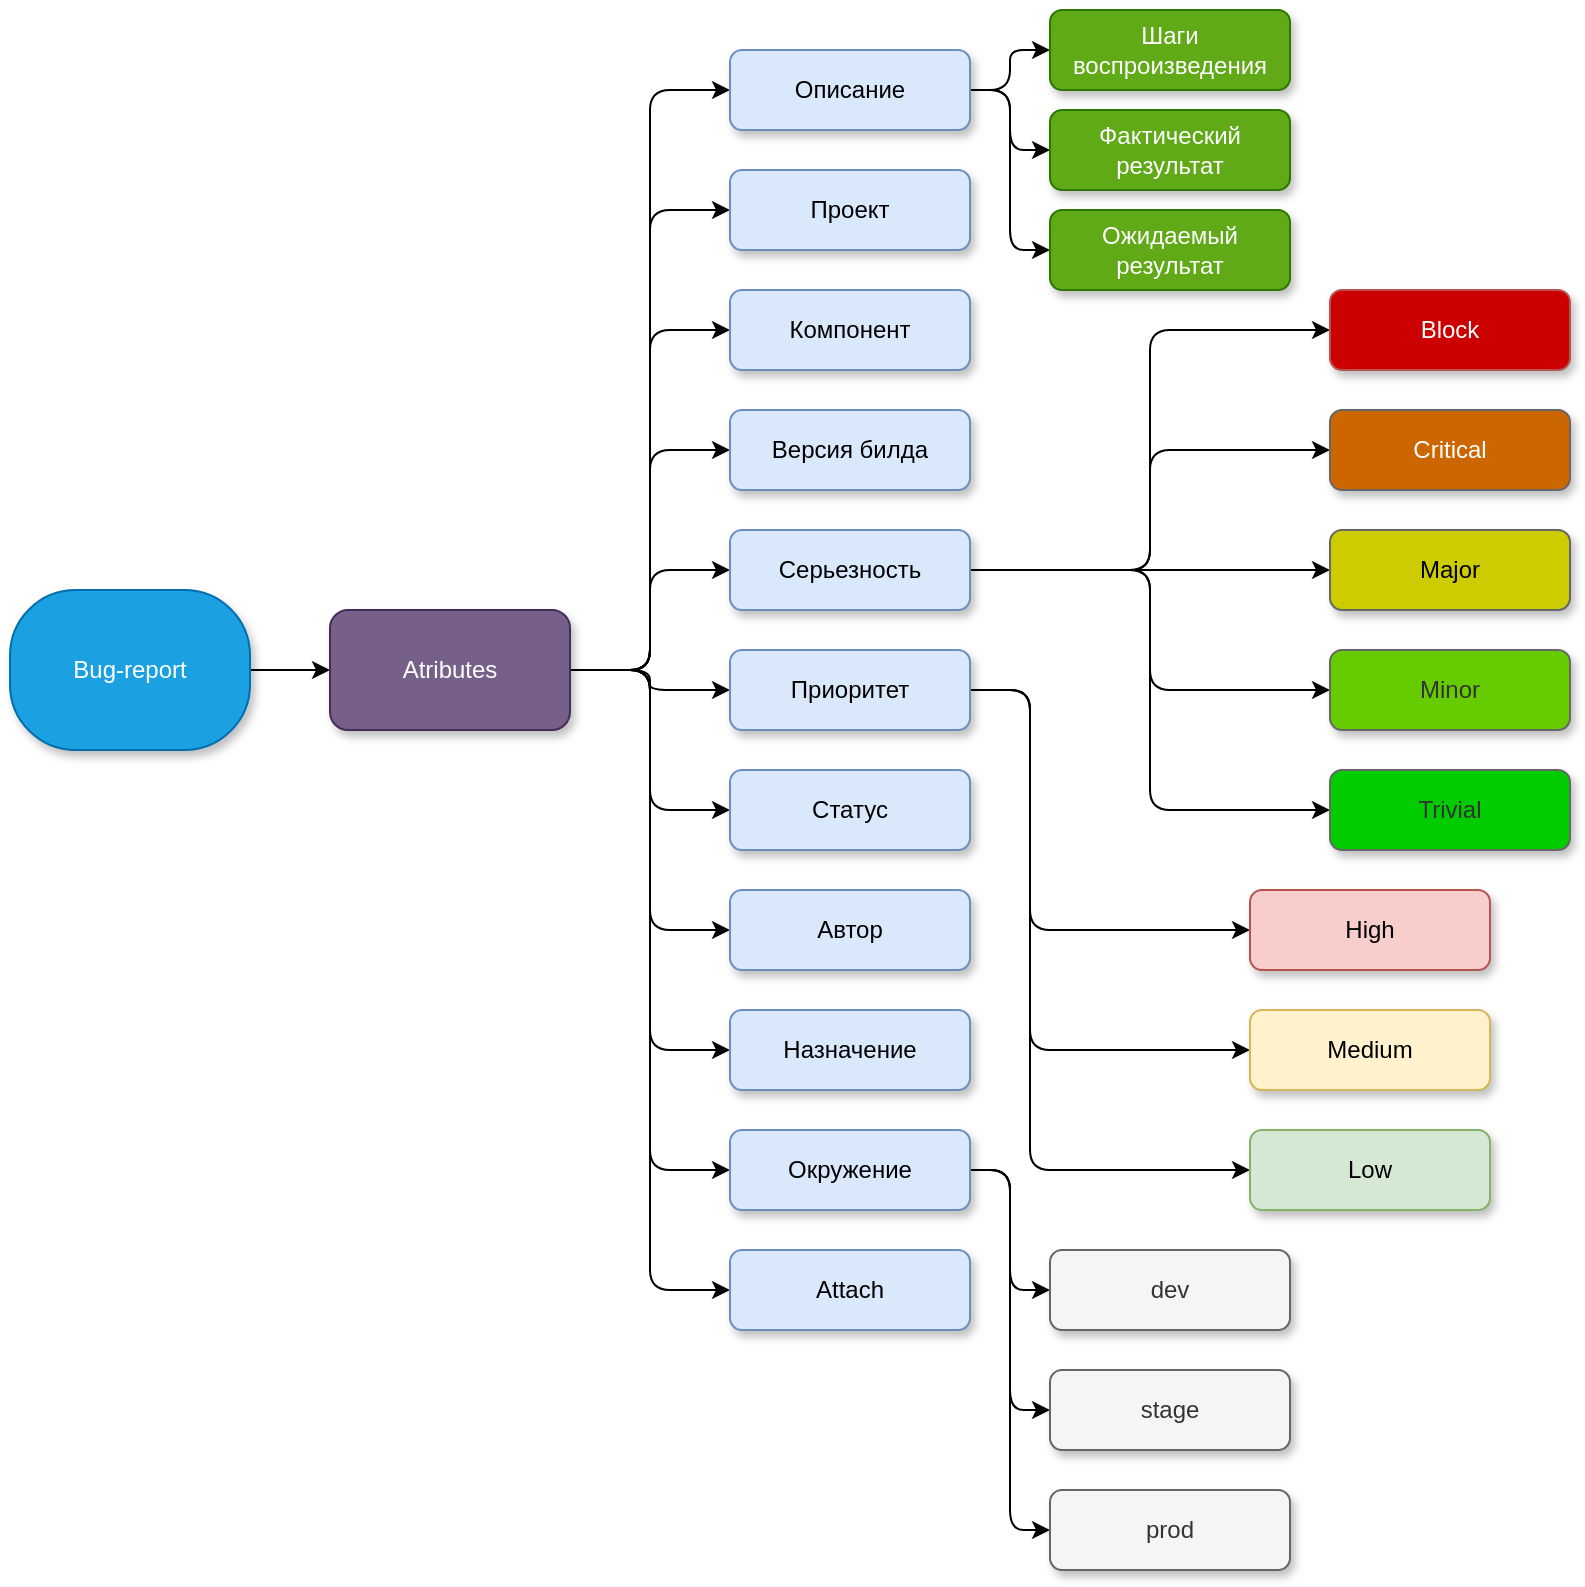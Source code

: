 <mxfile version="20.2.3" type="github">
  <diagram id="PwaycG9e8hwa_ibQjAQe" name="Page-1">
    <mxGraphModel dx="724" dy="430" grid="1" gridSize="10" guides="1" tooltips="1" connect="1" arrows="1" fold="1" page="1" pageScale="1" pageWidth="850" pageHeight="1100" math="0" shadow="0">
      <root>
        <mxCell id="0" />
        <mxCell id="1" parent="0" />
        <mxCell id="Iofj13ZAmB7hJdFe1dr8-12" value="" style="edgeStyle=orthogonalEdgeStyle;rounded=0;orthogonalLoop=1;jettySize=auto;html=1;" parent="1" source="Iofj13ZAmB7hJdFe1dr8-1" target="Iofj13ZAmB7hJdFe1dr8-2" edge="1">
          <mxGeometry relative="1" as="geometry" />
        </mxCell>
        <mxCell id="Iofj13ZAmB7hJdFe1dr8-1" value="Bug-report" style="rounded=1;whiteSpace=wrap;html=1;shadow=1;arcSize=41;fillColor=#1ba1e2;fontColor=#ffffff;strokeColor=#006EAF;" parent="1" vertex="1">
          <mxGeometry x="40" y="310" width="120" height="80" as="geometry" />
        </mxCell>
        <mxCell id="Iofj13ZAmB7hJdFe1dr8-13" value="" style="edgeStyle=orthogonalEdgeStyle;rounded=1;orthogonalLoop=1;jettySize=auto;html=1;" parent="1" source="Iofj13ZAmB7hJdFe1dr8-2" target="Iofj13ZAmB7hJdFe1dr8-6" edge="1">
          <mxGeometry relative="1" as="geometry">
            <Array as="points">
              <mxPoint x="360" y="350" />
              <mxPoint x="360" y="240" />
            </Array>
          </mxGeometry>
        </mxCell>
        <mxCell id="Iofj13ZAmB7hJdFe1dr8-14" style="edgeStyle=orthogonalEdgeStyle;rounded=1;orthogonalLoop=1;jettySize=auto;html=1;entryX=0;entryY=0.5;entryDx=0;entryDy=0;" parent="1" source="Iofj13ZAmB7hJdFe1dr8-2" target="Iofj13ZAmB7hJdFe1dr8-5" edge="1">
          <mxGeometry relative="1" as="geometry" />
        </mxCell>
        <mxCell id="Iofj13ZAmB7hJdFe1dr8-15" style="edgeStyle=orthogonalEdgeStyle;rounded=1;orthogonalLoop=1;jettySize=auto;html=1;entryX=0;entryY=0.5;entryDx=0;entryDy=0;" parent="1" source="Iofj13ZAmB7hJdFe1dr8-2" target="Iofj13ZAmB7hJdFe1dr8-4" edge="1">
          <mxGeometry relative="1" as="geometry" />
        </mxCell>
        <mxCell id="Iofj13ZAmB7hJdFe1dr8-16" style="edgeStyle=orthogonalEdgeStyle;rounded=1;orthogonalLoop=1;jettySize=auto;html=1;entryX=0;entryY=0.5;entryDx=0;entryDy=0;" parent="1" source="Iofj13ZAmB7hJdFe1dr8-2" target="Iofj13ZAmB7hJdFe1dr8-3" edge="1">
          <mxGeometry relative="1" as="geometry" />
        </mxCell>
        <mxCell id="Iofj13ZAmB7hJdFe1dr8-17" style="edgeStyle=orthogonalEdgeStyle;rounded=1;orthogonalLoop=1;jettySize=auto;html=1;entryX=0;entryY=0.5;entryDx=0;entryDy=0;" parent="1" source="Iofj13ZAmB7hJdFe1dr8-2" target="Iofj13ZAmB7hJdFe1dr8-7" edge="1">
          <mxGeometry relative="1" as="geometry" />
        </mxCell>
        <mxCell id="Iofj13ZAmB7hJdFe1dr8-18" style="edgeStyle=orthogonalEdgeStyle;rounded=1;orthogonalLoop=1;jettySize=auto;html=1;entryX=0;entryY=0.5;entryDx=0;entryDy=0;" parent="1" source="Iofj13ZAmB7hJdFe1dr8-2" target="Iofj13ZAmB7hJdFe1dr8-8" edge="1">
          <mxGeometry relative="1" as="geometry" />
        </mxCell>
        <mxCell id="Iofj13ZAmB7hJdFe1dr8-19" style="edgeStyle=orthogonalEdgeStyle;rounded=1;orthogonalLoop=1;jettySize=auto;html=1;entryX=0;entryY=0.5;entryDx=0;entryDy=0;" parent="1" source="Iofj13ZAmB7hJdFe1dr8-2" target="Iofj13ZAmB7hJdFe1dr8-9" edge="1">
          <mxGeometry relative="1" as="geometry" />
        </mxCell>
        <mxCell id="Iofj13ZAmB7hJdFe1dr8-20" style="edgeStyle=orthogonalEdgeStyle;rounded=1;orthogonalLoop=1;jettySize=auto;html=1;entryX=0;entryY=0.5;entryDx=0;entryDy=0;" parent="1" source="Iofj13ZAmB7hJdFe1dr8-2" target="Iofj13ZAmB7hJdFe1dr8-10" edge="1">
          <mxGeometry relative="1" as="geometry" />
        </mxCell>
        <mxCell id="Iofj13ZAmB7hJdFe1dr8-21" style="edgeStyle=orthogonalEdgeStyle;rounded=1;orthogonalLoop=1;jettySize=auto;html=1;entryX=0;entryY=0.5;entryDx=0;entryDy=0;" parent="1" source="Iofj13ZAmB7hJdFe1dr8-2" target="Iofj13ZAmB7hJdFe1dr8-11" edge="1">
          <mxGeometry relative="1" as="geometry" />
        </mxCell>
        <mxCell id="OJ9fKmHk2jR5fjMVKt0d-2" style="edgeStyle=orthogonalEdgeStyle;rounded=1;orthogonalLoop=1;jettySize=auto;html=1;entryX=0;entryY=0.5;entryDx=0;entryDy=0;" edge="1" parent="1" source="Iofj13ZAmB7hJdFe1dr8-2" target="OJ9fKmHk2jR5fjMVKt0d-1">
          <mxGeometry relative="1" as="geometry" />
        </mxCell>
        <mxCell id="OJ9fKmHk2jR5fjMVKt0d-18" style="edgeStyle=orthogonalEdgeStyle;rounded=1;orthogonalLoop=1;jettySize=auto;html=1;entryX=0;entryY=0.5;entryDx=0;entryDy=0;" edge="1" parent="1" source="Iofj13ZAmB7hJdFe1dr8-2" target="OJ9fKmHk2jR5fjMVKt0d-17">
          <mxGeometry relative="1" as="geometry" />
        </mxCell>
        <mxCell id="Iofj13ZAmB7hJdFe1dr8-2" value="Atributes" style="rounded=1;whiteSpace=wrap;html=1;shadow=1;fillColor=#76608a;fontColor=#ffffff;strokeColor=#432D57;" parent="1" vertex="1">
          <mxGeometry x="200" y="320" width="120" height="60" as="geometry" />
        </mxCell>
        <mxCell id="OJ9fKmHk2jR5fjMVKt0d-12" style="edgeStyle=orthogonalEdgeStyle;rounded=1;orthogonalLoop=1;jettySize=auto;html=1;entryX=0;entryY=0.5;entryDx=0;entryDy=0;" edge="1" parent="1" source="Iofj13ZAmB7hJdFe1dr8-3" target="OJ9fKmHk2jR5fjMVKt0d-9">
          <mxGeometry relative="1" as="geometry" />
        </mxCell>
        <mxCell id="OJ9fKmHk2jR5fjMVKt0d-13" style="edgeStyle=orthogonalEdgeStyle;rounded=1;orthogonalLoop=1;jettySize=auto;html=1;entryX=0;entryY=0.5;entryDx=0;entryDy=0;" edge="1" parent="1" source="Iofj13ZAmB7hJdFe1dr8-3" target="OJ9fKmHk2jR5fjMVKt0d-10">
          <mxGeometry relative="1" as="geometry" />
        </mxCell>
        <mxCell id="OJ9fKmHk2jR5fjMVKt0d-16" style="edgeStyle=orthogonalEdgeStyle;rounded=1;orthogonalLoop=1;jettySize=auto;html=1;entryX=0;entryY=0.5;entryDx=0;entryDy=0;" edge="1" parent="1" source="Iofj13ZAmB7hJdFe1dr8-3" target="OJ9fKmHk2jR5fjMVKt0d-15">
          <mxGeometry relative="1" as="geometry" />
        </mxCell>
        <mxCell id="Iofj13ZAmB7hJdFe1dr8-3" value="Описание" style="rounded=1;whiteSpace=wrap;html=1;fillColor=#dae8fc;strokeColor=#6c8ebf;shadow=1;" parent="1" vertex="1">
          <mxGeometry x="400" y="40" width="120" height="40" as="geometry" />
        </mxCell>
        <mxCell id="Iofj13ZAmB7hJdFe1dr8-4" value="Проект" style="rounded=1;whiteSpace=wrap;html=1;fillColor=#dae8fc;strokeColor=#6c8ebf;shadow=1;" parent="1" vertex="1">
          <mxGeometry x="400" y="100" width="120" height="40" as="geometry" />
        </mxCell>
        <mxCell id="Iofj13ZAmB7hJdFe1dr8-5" value="Компонент" style="rounded=1;whiteSpace=wrap;html=1;fillColor=#dae8fc;strokeColor=#6c8ebf;shadow=1;" parent="1" vertex="1">
          <mxGeometry x="400" y="160" width="120" height="40" as="geometry" />
        </mxCell>
        <mxCell id="Iofj13ZAmB7hJdFe1dr8-6" value="Версия билда" style="rounded=1;whiteSpace=wrap;html=1;fillColor=#dae8fc;strokeColor=#6c8ebf;shadow=1;" parent="1" vertex="1">
          <mxGeometry x="400" y="220" width="120" height="40" as="geometry" />
        </mxCell>
        <mxCell id="Iofj13ZAmB7hJdFe1dr8-26" style="edgeStyle=orthogonalEdgeStyle;rounded=1;orthogonalLoop=1;jettySize=auto;html=1;entryX=0;entryY=0.5;entryDx=0;entryDy=0;" parent="1" source="Iofj13ZAmB7hJdFe1dr8-7" target="Iofj13ZAmB7hJdFe1dr8-22" edge="1">
          <mxGeometry relative="1" as="geometry" />
        </mxCell>
        <mxCell id="Iofj13ZAmB7hJdFe1dr8-27" style="edgeStyle=orthogonalEdgeStyle;rounded=1;orthogonalLoop=1;jettySize=auto;html=1;entryX=0;entryY=0.5;entryDx=0;entryDy=0;" parent="1" source="Iofj13ZAmB7hJdFe1dr8-7" target="Iofj13ZAmB7hJdFe1dr8-23" edge="1">
          <mxGeometry relative="1" as="geometry" />
        </mxCell>
        <mxCell id="Iofj13ZAmB7hJdFe1dr8-28" style="edgeStyle=orthogonalEdgeStyle;rounded=1;orthogonalLoop=1;jettySize=auto;html=1;entryX=0;entryY=0.5;entryDx=0;entryDy=0;" parent="1" source="Iofj13ZAmB7hJdFe1dr8-7" target="Iofj13ZAmB7hJdFe1dr8-24" edge="1">
          <mxGeometry relative="1" as="geometry" />
        </mxCell>
        <mxCell id="Iofj13ZAmB7hJdFe1dr8-29" style="edgeStyle=orthogonalEdgeStyle;rounded=1;orthogonalLoop=1;jettySize=auto;html=1;entryX=0;entryY=0.5;entryDx=0;entryDy=0;" parent="1" source="Iofj13ZAmB7hJdFe1dr8-7" target="Iofj13ZAmB7hJdFe1dr8-25" edge="1">
          <mxGeometry relative="1" as="geometry" />
        </mxCell>
        <mxCell id="Iofj13ZAmB7hJdFe1dr8-38" style="edgeStyle=orthogonalEdgeStyle;rounded=1;orthogonalLoop=1;jettySize=auto;html=1;entryX=0;entryY=0.5;entryDx=0;entryDy=0;" parent="1" source="Iofj13ZAmB7hJdFe1dr8-7" target="Iofj13ZAmB7hJdFe1dr8-30" edge="1">
          <mxGeometry relative="1" as="geometry" />
        </mxCell>
        <mxCell id="Iofj13ZAmB7hJdFe1dr8-7" value="Серьезность" style="rounded=1;whiteSpace=wrap;html=1;fillColor=#dae8fc;strokeColor=#6c8ebf;shadow=1;" parent="1" vertex="1">
          <mxGeometry x="400" y="280" width="120" height="40" as="geometry" />
        </mxCell>
        <mxCell id="Iofj13ZAmB7hJdFe1dr8-40" style="edgeStyle=orthogonalEdgeStyle;rounded=1;orthogonalLoop=1;jettySize=auto;html=1;entryX=0;entryY=0.5;entryDx=0;entryDy=0;shadow=0;" parent="1" source="Iofj13ZAmB7hJdFe1dr8-8" target="Iofj13ZAmB7hJdFe1dr8-31" edge="1">
          <mxGeometry relative="1" as="geometry">
            <Array as="points">
              <mxPoint x="550" y="360" />
              <mxPoint x="550" y="480" />
            </Array>
          </mxGeometry>
        </mxCell>
        <mxCell id="Iofj13ZAmB7hJdFe1dr8-41" style="edgeStyle=orthogonalEdgeStyle;rounded=1;orthogonalLoop=1;jettySize=auto;html=1;entryX=0;entryY=0.5;entryDx=0;entryDy=0;shadow=0;" parent="1" source="Iofj13ZAmB7hJdFe1dr8-8" target="Iofj13ZAmB7hJdFe1dr8-32" edge="1">
          <mxGeometry relative="1" as="geometry">
            <Array as="points">
              <mxPoint x="550" y="360" />
              <mxPoint x="550" y="540" />
            </Array>
          </mxGeometry>
        </mxCell>
        <mxCell id="Iofj13ZAmB7hJdFe1dr8-42" style="edgeStyle=orthogonalEdgeStyle;rounded=1;orthogonalLoop=1;jettySize=auto;html=1;entryX=0;entryY=0.5;entryDx=0;entryDy=0;shadow=0;" parent="1" source="Iofj13ZAmB7hJdFe1dr8-8" target="Iofj13ZAmB7hJdFe1dr8-33" edge="1">
          <mxGeometry relative="1" as="geometry">
            <Array as="points">
              <mxPoint x="550" y="360" />
              <mxPoint x="550" y="600" />
            </Array>
          </mxGeometry>
        </mxCell>
        <mxCell id="Iofj13ZAmB7hJdFe1dr8-8" value="Приоритет" style="rounded=1;whiteSpace=wrap;html=1;fillColor=#dae8fc;strokeColor=#6c8ebf;shadow=1;" parent="1" vertex="1">
          <mxGeometry x="400" y="340" width="120" height="40" as="geometry" />
        </mxCell>
        <mxCell id="Iofj13ZAmB7hJdFe1dr8-9" value="Статус" style="rounded=1;whiteSpace=wrap;html=1;fillColor=#dae8fc;strokeColor=#6c8ebf;shadow=1;" parent="1" vertex="1">
          <mxGeometry x="400" y="400" width="120" height="40" as="geometry" />
        </mxCell>
        <mxCell id="Iofj13ZAmB7hJdFe1dr8-10" value="Автор" style="rounded=1;whiteSpace=wrap;html=1;fillColor=#dae8fc;strokeColor=#6c8ebf;shadow=1;" parent="1" vertex="1">
          <mxGeometry x="400" y="460" width="120" height="40" as="geometry" />
        </mxCell>
        <mxCell id="Iofj13ZAmB7hJdFe1dr8-11" value="Назначение" style="rounded=1;whiteSpace=wrap;html=1;fillColor=#dae8fc;strokeColor=#6c8ebf;shadow=1;" parent="1" vertex="1">
          <mxGeometry x="400" y="520" width="120" height="40" as="geometry" />
        </mxCell>
        <mxCell id="Iofj13ZAmB7hJdFe1dr8-22" value="Block" style="rounded=1;whiteSpace=wrap;html=1;fillColor=#CC0000;strokeColor=#b85450;shadow=1;fontColor=#FFFFFF;" parent="1" vertex="1">
          <mxGeometry x="700" y="160" width="120" height="40" as="geometry" />
        </mxCell>
        <mxCell id="Iofj13ZAmB7hJdFe1dr8-23" value="Critical" style="rounded=1;whiteSpace=wrap;html=1;fillColor=#CC6600;strokeColor=#666666;fontColor=#FFFFFF;shadow=1;" parent="1" vertex="1">
          <mxGeometry x="700" y="220" width="120" height="40" as="geometry" />
        </mxCell>
        <mxCell id="Iofj13ZAmB7hJdFe1dr8-24" value="Major" style="rounded=1;whiteSpace=wrap;html=1;fillColor=#CCCC00;strokeColor=#666666;fontColor=#000000;shadow=1;" parent="1" vertex="1">
          <mxGeometry x="700" y="280" width="120" height="40" as="geometry" />
        </mxCell>
        <mxCell id="Iofj13ZAmB7hJdFe1dr8-25" value="Minor" style="rounded=1;whiteSpace=wrap;html=1;fillColor=#66CC00;strokeColor=#666666;fontColor=#333333;shadow=1;" parent="1" vertex="1">
          <mxGeometry x="700" y="340" width="120" height="40" as="geometry" />
        </mxCell>
        <mxCell id="Iofj13ZAmB7hJdFe1dr8-30" value="Trivial" style="rounded=1;whiteSpace=wrap;html=1;fillColor=#00CC00;strokeColor=#666666;fontColor=#333333;shadow=1;" parent="1" vertex="1">
          <mxGeometry x="700" y="400" width="120" height="40" as="geometry" />
        </mxCell>
        <mxCell id="Iofj13ZAmB7hJdFe1dr8-31" value="High" style="rounded=1;whiteSpace=wrap;html=1;fillColor=#f8cecc;strokeColor=#b85450;shadow=1;" parent="1" vertex="1">
          <mxGeometry x="660" y="460" width="120" height="40" as="geometry" />
        </mxCell>
        <mxCell id="Iofj13ZAmB7hJdFe1dr8-32" value="Medium" style="rounded=1;whiteSpace=wrap;html=1;fillColor=#fff2cc;strokeColor=#d6b656;shadow=1;" parent="1" vertex="1">
          <mxGeometry x="660" y="520" width="120" height="40" as="geometry" />
        </mxCell>
        <mxCell id="Iofj13ZAmB7hJdFe1dr8-33" value="Low" style="rounded=1;whiteSpace=wrap;html=1;fillColor=#d5e8d4;strokeColor=#82b366;shadow=1;" parent="1" vertex="1">
          <mxGeometry x="660" y="580" width="120" height="40" as="geometry" />
        </mxCell>
        <mxCell id="OJ9fKmHk2jR5fjMVKt0d-6" value="" style="edgeStyle=orthogonalEdgeStyle;rounded=1;orthogonalLoop=1;jettySize=auto;html=1;" edge="1" parent="1" source="OJ9fKmHk2jR5fjMVKt0d-1" target="OJ9fKmHk2jR5fjMVKt0d-3">
          <mxGeometry relative="1" as="geometry">
            <Array as="points">
              <mxPoint x="540" y="600" />
              <mxPoint x="540" y="660" />
            </Array>
          </mxGeometry>
        </mxCell>
        <mxCell id="OJ9fKmHk2jR5fjMVKt0d-7" style="edgeStyle=orthogonalEdgeStyle;rounded=1;orthogonalLoop=1;jettySize=auto;html=1;entryX=0;entryY=0.5;entryDx=0;entryDy=0;" edge="1" parent="1" source="OJ9fKmHk2jR5fjMVKt0d-1" target="OJ9fKmHk2jR5fjMVKt0d-4">
          <mxGeometry relative="1" as="geometry" />
        </mxCell>
        <mxCell id="OJ9fKmHk2jR5fjMVKt0d-8" style="edgeStyle=orthogonalEdgeStyle;rounded=1;orthogonalLoop=1;jettySize=auto;html=1;entryX=0;entryY=0.5;entryDx=0;entryDy=0;" edge="1" parent="1" source="OJ9fKmHk2jR5fjMVKt0d-1" target="OJ9fKmHk2jR5fjMVKt0d-5">
          <mxGeometry relative="1" as="geometry" />
        </mxCell>
        <mxCell id="OJ9fKmHk2jR5fjMVKt0d-1" value="Окружение" style="rounded=1;whiteSpace=wrap;html=1;fillColor=#dae8fc;strokeColor=#6c8ebf;shadow=1;" vertex="1" parent="1">
          <mxGeometry x="400" y="580" width="120" height="40" as="geometry" />
        </mxCell>
        <mxCell id="OJ9fKmHk2jR5fjMVKt0d-3" value="dev" style="rounded=1;whiteSpace=wrap;html=1;fillColor=#f5f5f5;strokeColor=#666666;shadow=1;fontColor=#333333;" vertex="1" parent="1">
          <mxGeometry x="560" y="640" width="120" height="40" as="geometry" />
        </mxCell>
        <mxCell id="OJ9fKmHk2jR5fjMVKt0d-4" value="stage" style="rounded=1;whiteSpace=wrap;html=1;fillColor=#f5f5f5;strokeColor=#666666;shadow=1;fontColor=#333333;" vertex="1" parent="1">
          <mxGeometry x="560" y="700" width="120" height="40" as="geometry" />
        </mxCell>
        <mxCell id="OJ9fKmHk2jR5fjMVKt0d-5" value="prod" style="rounded=1;whiteSpace=wrap;html=1;fillColor=#f5f5f5;strokeColor=#666666;shadow=1;fontColor=#333333;" vertex="1" parent="1">
          <mxGeometry x="560" y="760" width="120" height="40" as="geometry" />
        </mxCell>
        <mxCell id="OJ9fKmHk2jR5fjMVKt0d-9" value="Шаги воспроизведения" style="rounded=1;whiteSpace=wrap;html=1;fillColor=#60a917;strokeColor=#2D7600;fontColor=#ffffff;shadow=1;" vertex="1" parent="1">
          <mxGeometry x="560" y="20" width="120" height="40" as="geometry" />
        </mxCell>
        <mxCell id="OJ9fKmHk2jR5fjMVKt0d-10" value="Фактический результат" style="rounded=1;whiteSpace=wrap;html=1;fillColor=#60a917;strokeColor=#2D7600;fontColor=#ffffff;shadow=1;" vertex="1" parent="1">
          <mxGeometry x="560" y="70" width="120" height="40" as="geometry" />
        </mxCell>
        <mxCell id="OJ9fKmHk2jR5fjMVKt0d-15" value="Ожидаемый результат" style="rounded=1;whiteSpace=wrap;html=1;fillColor=#60a917;strokeColor=#2D7600;fontColor=#ffffff;shadow=1;" vertex="1" parent="1">
          <mxGeometry x="560" y="120" width="120" height="40" as="geometry" />
        </mxCell>
        <mxCell id="OJ9fKmHk2jR5fjMVKt0d-17" value="Attach" style="rounded=1;whiteSpace=wrap;html=1;fillColor=#dae8fc;strokeColor=#6c8ebf;shadow=1;" vertex="1" parent="1">
          <mxGeometry x="400" y="640" width="120" height="40" as="geometry" />
        </mxCell>
      </root>
    </mxGraphModel>
  </diagram>
</mxfile>
